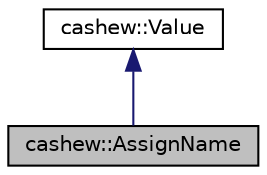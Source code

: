 digraph "cashew::AssignName"
{
  edge [fontname="Helvetica",fontsize="10",labelfontname="Helvetica",labelfontsize="10"];
  node [fontname="Helvetica",fontsize="10",shape=record];
  Node0 [label="cashew::AssignName",height=0.2,width=0.4,color="black", fillcolor="grey75", style="filled", fontcolor="black"];
  Node1 -> Node0 [dir="back",color="midnightblue",fontsize="10",style="solid"];
  Node1 [label="cashew::Value",height=0.2,width=0.4,color="black", fillcolor="white", style="filled",URL="$structcashew_1_1_value.html"];
}
